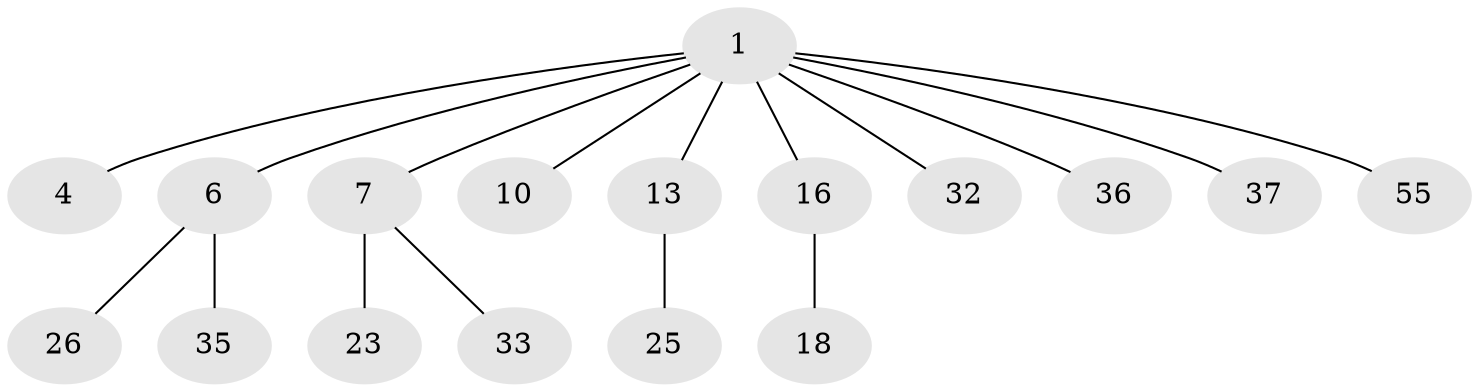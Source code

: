 // original degree distribution, {6: 0.03508771929824561, 5: 0.03508771929824561, 3: 0.14035087719298245, 2: 0.10526315789473684, 4: 0.08771929824561403, 1: 0.5964912280701754}
// Generated by graph-tools (version 1.1) at 2025/19/03/04/25 18:19:06]
// undirected, 17 vertices, 16 edges
graph export_dot {
graph [start="1"]
  node [color=gray90,style=filled];
  1 [super="+9+5+2"];
  4 [super="+42+47"];
  6 [super="+19"];
  7 [super="+31+8+22"];
  10 [super="+54+46+44"];
  13 [super="+21+30+14"];
  16 [super="+51"];
  18;
  23 [super="+24+57+45+27"];
  25 [super="+28+41"];
  26 [super="+43"];
  32;
  33;
  35;
  36;
  37;
  55;
  1 -- 4;
  1 -- 7;
  1 -- 10;
  1 -- 32;
  1 -- 36;
  1 -- 55;
  1 -- 16;
  1 -- 37;
  1 -- 6;
  1 -- 13;
  6 -- 26;
  6 -- 35;
  7 -- 33;
  7 -- 23;
  13 -- 25;
  16 -- 18;
}
